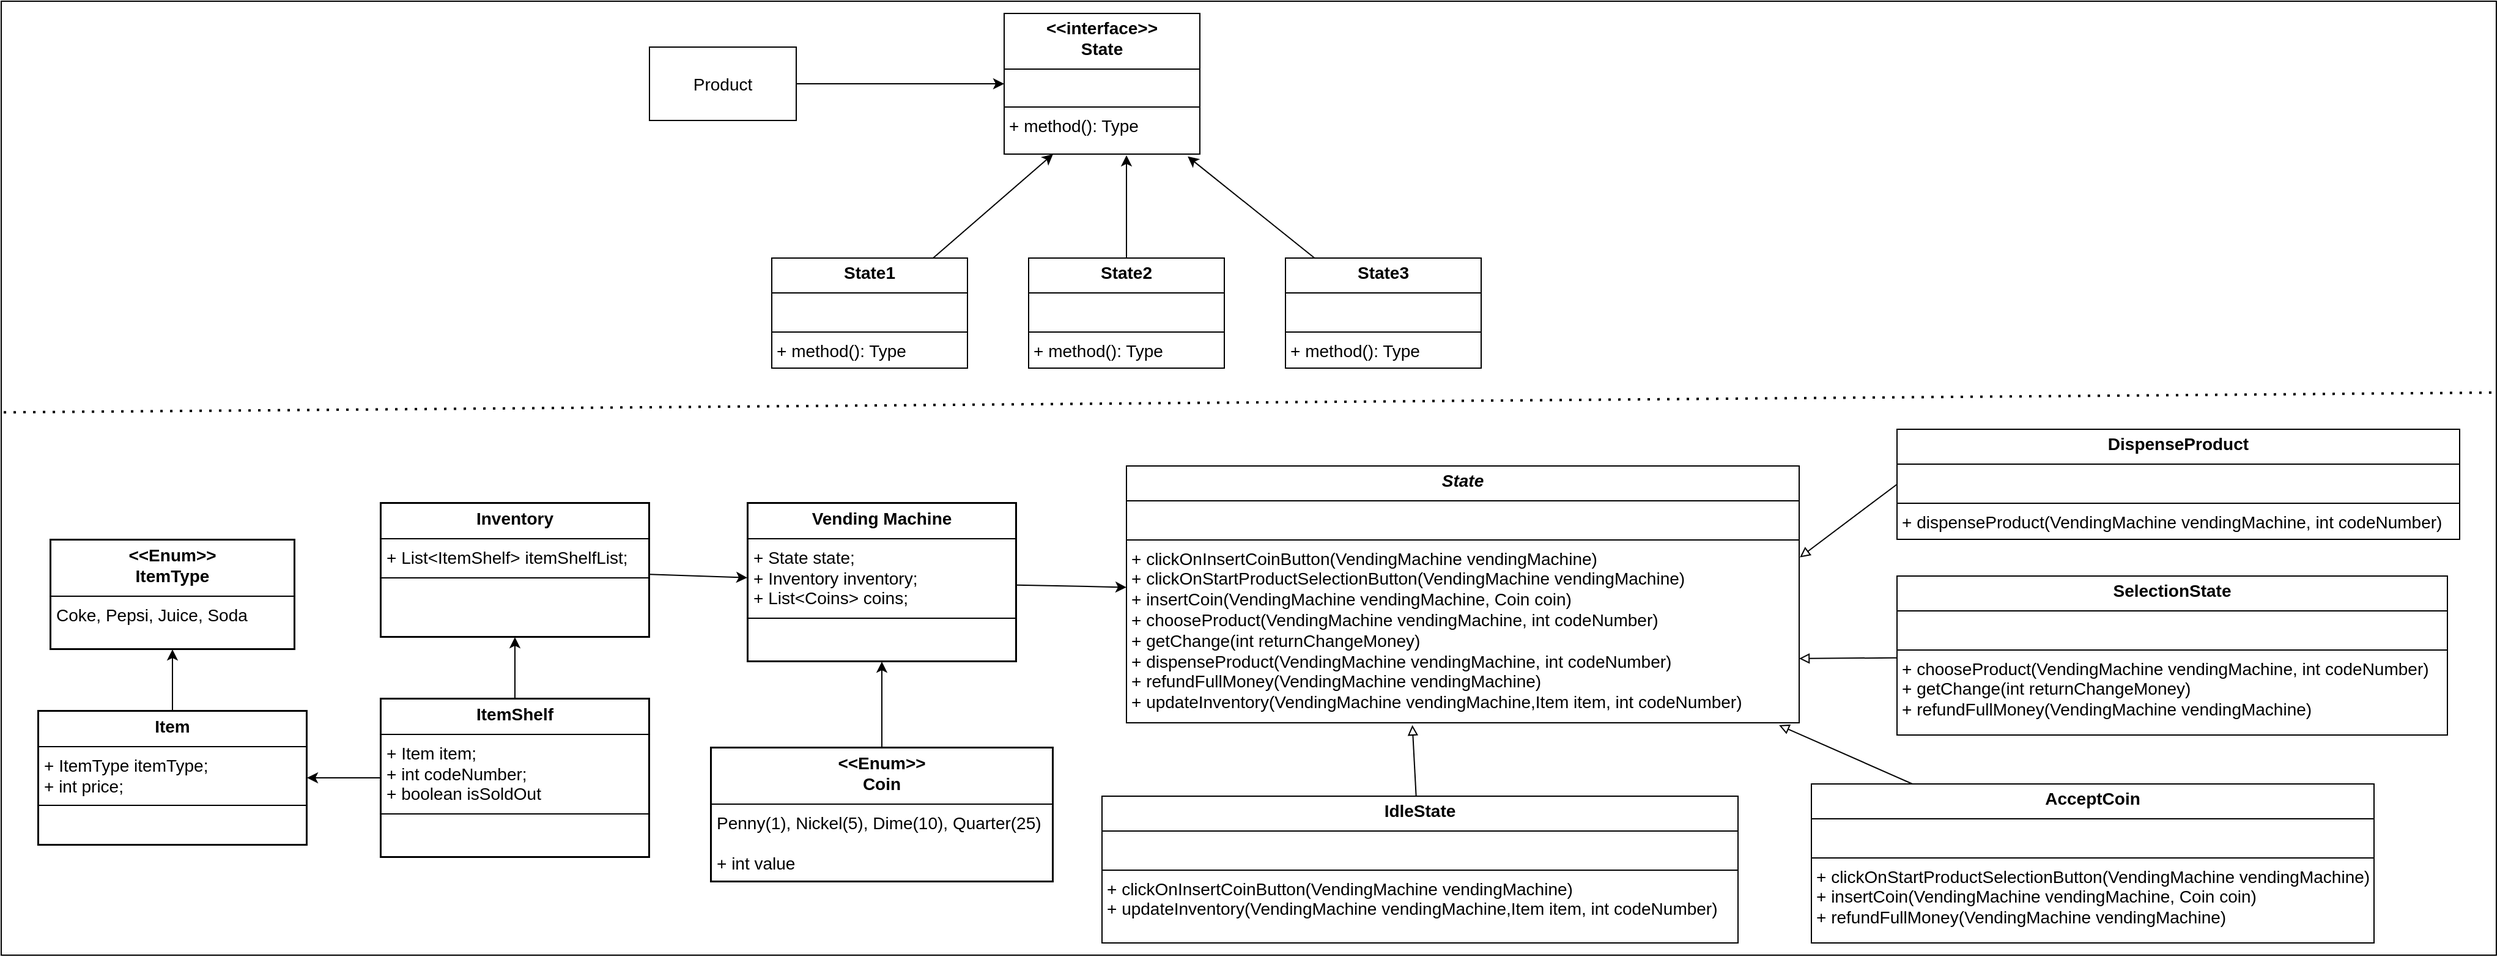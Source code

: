 <mxfile version="27.2.0">
  <diagram name="Page-1" id="QU6AWkW0HhoM7tf7dKXt">
    <mxGraphModel dx="2868" dy="1580" grid="1" gridSize="10" guides="1" tooltips="1" connect="1" arrows="1" fold="1" page="0" pageScale="1" pageWidth="1100" pageHeight="850" math="0" shadow="0">
      <root>
        <mxCell id="0" />
        <mxCell id="1" parent="0" />
        <mxCell id="Bqm9f-8F8dI_gPxsnmEY-1" value="" style="rounded=0;whiteSpace=wrap;html=1;" vertex="1" parent="1">
          <mxGeometry x="-300" y="200" width="2040" height="780" as="geometry" />
        </mxCell>
        <mxCell id="K72w7tLrxWmdGruprW4P-6" style="edgeStyle=orthogonalEdgeStyle;rounded=0;orthogonalLoop=1;jettySize=auto;html=1;entryX=0;entryY=0.5;entryDx=0;entryDy=0;fontFamily=Helvetica;fontSize=14;fontColor=default;" parent="1" source="K72w7tLrxWmdGruprW4P-2" target="K72w7tLrxWmdGruprW4P-4" edge="1">
          <mxGeometry relative="1" as="geometry" />
        </mxCell>
        <mxCell id="K72w7tLrxWmdGruprW4P-2" value="Product" style="rounded=0;whiteSpace=wrap;html=1;align=center;verticalAlign=middle;fontFamily=Helvetica;fontSize=14;fontColor=default;fillColor=none;gradientColor=none;" parent="1" vertex="1">
          <mxGeometry x="230" y="237.5" width="120" height="60" as="geometry" />
        </mxCell>
        <mxCell id="K72w7tLrxWmdGruprW4P-4" value="&lt;p style=&quot;margin:0px;margin-top:4px;text-align:center;&quot;&gt;&lt;b&gt;&amp;lt;&amp;lt;interface&amp;gt;&amp;gt;&lt;br&gt;State&lt;/b&gt;&lt;/p&gt;&lt;hr size=&quot;1&quot; style=&quot;border-style:solid;&quot;&gt;&lt;p style=&quot;margin:0px;margin-left:4px;&quot;&gt;&lt;br&gt;&lt;/p&gt;&lt;hr size=&quot;1&quot; style=&quot;border-style:solid;&quot;&gt;&lt;p style=&quot;margin:0px;margin-left:4px;&quot;&gt;+ method(): Type&lt;/p&gt;" style="verticalAlign=top;align=left;overflow=fill;html=1;whiteSpace=wrap;rounded=0;fontFamily=Helvetica;fontSize=14;fontColor=default;fillColor=none;gradientColor=none;" parent="1" vertex="1">
          <mxGeometry x="520" y="210" width="160" height="115" as="geometry" />
        </mxCell>
        <mxCell id="K72w7tLrxWmdGruprW4P-9" style="rounded=0;orthogonalLoop=1;jettySize=auto;html=1;entryX=0.25;entryY=1;entryDx=0;entryDy=0;fontFamily=Helvetica;fontSize=14;fontColor=default;" parent="1" source="K72w7tLrxWmdGruprW4P-5" target="K72w7tLrxWmdGruprW4P-4" edge="1">
          <mxGeometry relative="1" as="geometry" />
        </mxCell>
        <mxCell id="K72w7tLrxWmdGruprW4P-5" value="&lt;p style=&quot;margin:0px;margin-top:4px;text-align:center;&quot;&gt;&lt;b&gt;State1&lt;/b&gt;&lt;/p&gt;&lt;hr size=&quot;1&quot; style=&quot;border-style:solid;&quot;&gt;&lt;p style=&quot;margin:0px;margin-left:4px;&quot;&gt;&lt;br&gt;&lt;/p&gt;&lt;hr size=&quot;1&quot; style=&quot;border-style:solid;&quot;&gt;&lt;p style=&quot;margin:0px;margin-left:4px;&quot;&gt;+ method(): Type&lt;/p&gt;" style="verticalAlign=top;align=left;overflow=fill;html=1;whiteSpace=wrap;rounded=0;fontFamily=Helvetica;fontSize=14;fontColor=default;fillColor=none;gradientColor=none;" parent="1" vertex="1">
          <mxGeometry x="330" y="410" width="160" height="90" as="geometry" />
        </mxCell>
        <mxCell id="K72w7tLrxWmdGruprW4P-7" value="&lt;p style=&quot;margin:0px;margin-top:4px;text-align:center;&quot;&gt;&lt;b&gt;State2&lt;/b&gt;&lt;/p&gt;&lt;hr size=&quot;1&quot; style=&quot;border-style:solid;&quot;&gt;&lt;p style=&quot;margin:0px;margin-left:4px;&quot;&gt;&lt;br&gt;&lt;/p&gt;&lt;hr size=&quot;1&quot; style=&quot;border-style:solid;&quot;&gt;&lt;p style=&quot;margin:0px;margin-left:4px;&quot;&gt;+ method(): Type&lt;/p&gt;" style="verticalAlign=top;align=left;overflow=fill;html=1;whiteSpace=wrap;rounded=0;fontFamily=Helvetica;fontSize=14;fontColor=default;fillColor=none;gradientColor=none;" parent="1" vertex="1">
          <mxGeometry x="540" y="410" width="160" height="90" as="geometry" />
        </mxCell>
        <mxCell id="K72w7tLrxWmdGruprW4P-8" value="&lt;p style=&quot;margin:0px;margin-top:4px;text-align:center;&quot;&gt;&lt;b&gt;State3&lt;/b&gt;&lt;/p&gt;&lt;hr size=&quot;1&quot; style=&quot;border-style:solid;&quot;&gt;&lt;p style=&quot;margin:0px;margin-left:4px;&quot;&gt;&lt;br&gt;&lt;/p&gt;&lt;hr size=&quot;1&quot; style=&quot;border-style:solid;&quot;&gt;&lt;p style=&quot;margin:0px;margin-left:4px;&quot;&gt;+ method(): Type&lt;/p&gt;" style="verticalAlign=top;align=left;overflow=fill;html=1;whiteSpace=wrap;rounded=0;fontFamily=Helvetica;fontSize=14;fontColor=default;fillColor=none;gradientColor=none;" parent="1" vertex="1">
          <mxGeometry x="750" y="410" width="160" height="90" as="geometry" />
        </mxCell>
        <mxCell id="K72w7tLrxWmdGruprW4P-10" style="edgeStyle=none;shape=connector;rounded=0;orthogonalLoop=1;jettySize=auto;html=1;entryX=0.625;entryY=1.009;entryDx=0;entryDy=0;entryPerimeter=0;strokeColor=default;align=center;verticalAlign=middle;fontFamily=Helvetica;fontSize=14;fontColor=default;labelBackgroundColor=default;endArrow=classic;" parent="1" source="K72w7tLrxWmdGruprW4P-7" target="K72w7tLrxWmdGruprW4P-4" edge="1">
          <mxGeometry relative="1" as="geometry" />
        </mxCell>
        <mxCell id="K72w7tLrxWmdGruprW4P-11" style="edgeStyle=none;shape=connector;rounded=0;orthogonalLoop=1;jettySize=auto;html=1;entryX=0.938;entryY=1.017;entryDx=0;entryDy=0;entryPerimeter=0;strokeColor=default;align=center;verticalAlign=middle;fontFamily=Helvetica;fontSize=14;fontColor=default;labelBackgroundColor=default;endArrow=classic;" parent="1" source="K72w7tLrxWmdGruprW4P-8" target="K72w7tLrxWmdGruprW4P-4" edge="1">
          <mxGeometry relative="1" as="geometry" />
        </mxCell>
        <mxCell id="K72w7tLrxWmdGruprW4P-13" value="&lt;p style=&quot;margin:0px;margin-top:4px;text-align:center;&quot;&gt;&lt;b&gt;&lt;i&gt;State&lt;/i&gt;&lt;/b&gt;&lt;/p&gt;&lt;hr size=&quot;1&quot; style=&quot;border-style:solid;&quot;&gt;&lt;p style=&quot;margin:0px;margin-left:4px;&quot;&gt;&lt;br&gt;&lt;/p&gt;&lt;hr size=&quot;1&quot; style=&quot;border-style:solid;&quot;&gt;&lt;p style=&quot;margin:0px;margin-left:4px;&quot;&gt;+ clickOnInsertCoinButton(VendingMachine vendingMachine)&lt;/p&gt;&lt;p style=&quot;margin:0px;margin-left:4px;&quot;&gt;+ clickOnStartProductSelectionButton(&lt;span style=&quot;background-color: transparent; color: light-dark(rgb(0, 0, 0), rgb(255, 255, 255));&quot;&gt;VendingMachine vendingMachine&lt;/span&gt;&lt;span style=&quot;background-color: transparent; color: light-dark(rgb(0, 0, 0), rgb(255, 255, 255));&quot;&gt;)&lt;/span&gt;&lt;/p&gt;&lt;p style=&quot;margin:0px;margin-left:4px;&quot;&gt;+ insertCoin(&lt;span style=&quot;background-color: transparent; color: light-dark(rgb(0, 0, 0), rgb(255, 255, 255));&quot;&gt;VendingMachine vendingMachine, Coin coin&lt;/span&gt;&lt;span style=&quot;background-color: transparent; color: light-dark(rgb(0, 0, 0), rgb(255, 255, 255));&quot;&gt;)&lt;/span&gt;&lt;/p&gt;&lt;p style=&quot;margin:0px;margin-left:4px;&quot;&gt;&lt;span style=&quot;background-color: transparent; color: light-dark(rgb(0, 0, 0), rgb(255, 255, 255));&quot;&gt;+ chooseProduct(VendingMachine&amp;nbsp;&lt;/span&gt;&lt;span style=&quot;background-color: transparent; color: light-dark(rgb(0, 0, 0), rgb(255, 255, 255));&quot;&gt;vendingMachine, int codeNumber)&lt;/span&gt;&lt;/p&gt;&lt;p style=&quot;margin:0px;margin-left:4px;&quot;&gt;&lt;span style=&quot;background-color: transparent; color: light-dark(rgb(0, 0, 0), rgb(255, 255, 255));&quot;&gt;+ getChange(int returnChangeMoney)&lt;/span&gt;&lt;/p&gt;&lt;p style=&quot;margin:0px;margin-left:4px;&quot;&gt;&lt;span style=&quot;background-color: transparent; color: light-dark(rgb(0, 0, 0), rgb(255, 255, 255));&quot;&gt;+ dispenseProduct(&lt;/span&gt;&lt;span style=&quot;background-color: transparent; color: light-dark(rgb(0, 0, 0), rgb(255, 255, 255));&quot;&gt;VendingMachine&amp;nbsp;&lt;/span&gt;&lt;span style=&quot;background-color: transparent; color: light-dark(rgb(0, 0, 0), rgb(255, 255, 255));&quot;&gt;vendingMachine, int codeNumber&lt;/span&gt;&lt;span style=&quot;background-color: transparent; color: light-dark(rgb(0, 0, 0), rgb(255, 255, 255));&quot;&gt;)&lt;/span&gt;&lt;/p&gt;&lt;p style=&quot;margin:0px;margin-left:4px;&quot;&gt;&lt;span style=&quot;background-color: transparent; color: light-dark(rgb(0, 0, 0), rgb(255, 255, 255));&quot;&gt;+ refundFullMoney(&lt;/span&gt;&lt;span style=&quot;background-color: transparent; color: light-dark(rgb(0, 0, 0), rgb(255, 255, 255));&quot;&gt;VendingMachine&amp;nbsp;&lt;/span&gt;&lt;span style=&quot;background-color: transparent; color: light-dark(rgb(0, 0, 0), rgb(255, 255, 255));&quot;&gt;vendingMachine&lt;/span&gt;&lt;span style=&quot;background-color: transparent; color: light-dark(rgb(0, 0, 0), rgb(255, 255, 255));&quot;&gt;)&lt;/span&gt;&lt;/p&gt;&lt;p style=&quot;margin:0px;margin-left:4px;&quot;&gt;&lt;span style=&quot;background-color: transparent; color: light-dark(rgb(0, 0, 0), rgb(255, 255, 255));&quot;&gt;+ updateInventory(&lt;/span&gt;&lt;span style=&quot;background-color: transparent; color: light-dark(rgb(0, 0, 0), rgb(255, 255, 255));&quot;&gt;VendingMachine&amp;nbsp;&lt;/span&gt;&lt;span style=&quot;background-color: transparent; color: light-dark(rgb(0, 0, 0), rgb(255, 255, 255));&quot;&gt;vendingMachine,Item item,&amp;nbsp;&lt;/span&gt;&lt;span style=&quot;background-color: transparent; color: light-dark(rgb(0, 0, 0), rgb(255, 255, 255));&quot;&gt;int codeNumber&lt;/span&gt;&lt;span style=&quot;background-color: transparent; color: light-dark(rgb(0, 0, 0), rgb(255, 255, 255));&quot;&gt;)&lt;/span&gt;&lt;/p&gt;&lt;p style=&quot;margin:0px;margin-left:4px;&quot;&gt;&lt;br&gt;&lt;/p&gt;" style="verticalAlign=top;align=left;overflow=fill;html=1;whiteSpace=wrap;rounded=0;fontFamily=Helvetica;fontSize=14;fontColor=default;fillColor=none;gradientColor=none;" parent="1" vertex="1">
          <mxGeometry x="620" y="580" width="550" height="210" as="geometry" />
        </mxCell>
        <mxCell id="K72w7tLrxWmdGruprW4P-14" value="&lt;p style=&quot;margin:0px;margin-top:4px;text-align:center;&quot;&gt;&lt;b&gt;IdleState&lt;/b&gt;&lt;/p&gt;&lt;hr size=&quot;1&quot; style=&quot;border-style:solid;&quot;&gt;&lt;p style=&quot;margin:0px;margin-left:4px;&quot;&gt;&lt;br&gt;&lt;/p&gt;&lt;hr size=&quot;1&quot; style=&quot;border-style:solid;&quot;&gt;&lt;p style=&quot;margin:0px;margin-left:4px;&quot;&gt;+ clickOnInsertCoinButton(VendingMachine vendingMachine)&lt;/p&gt;&lt;p style=&quot;margin:0px;margin-left:4px;&quot;&gt;&lt;span style=&quot;background-color: transparent; color: light-dark(rgb(0, 0, 0), rgb(255, 255, 255));&quot;&gt;+ updateInventory(&lt;/span&gt;&lt;span style=&quot;background-color: transparent; color: light-dark(rgb(0, 0, 0), rgb(255, 255, 255));&quot;&gt;VendingMachine&amp;nbsp;&lt;/span&gt;&lt;span style=&quot;background-color: transparent; color: light-dark(rgb(0, 0, 0), rgb(255, 255, 255));&quot;&gt;vendingMachine,Item item,&amp;nbsp;&lt;/span&gt;&lt;span style=&quot;background-color: transparent; color: light-dark(rgb(0, 0, 0), rgb(255, 255, 255));&quot;&gt;int codeNumber&lt;/span&gt;&lt;span style=&quot;background-color: transparent; color: light-dark(rgb(0, 0, 0), rgb(255, 255, 255));&quot;&gt;)&lt;/span&gt;&lt;/p&gt;&lt;p style=&quot;margin:0px;margin-left:4px;&quot;&gt;&lt;br&gt;&lt;/p&gt;" style="verticalAlign=top;align=left;overflow=fill;html=1;whiteSpace=wrap;rounded=0;fontFamily=Helvetica;fontSize=14;fontColor=default;fillColor=none;gradientColor=none;" parent="1" vertex="1">
          <mxGeometry x="600" y="850" width="520" height="120" as="geometry" />
        </mxCell>
        <mxCell id="K72w7tLrxWmdGruprW4P-19" style="edgeStyle=none;shape=connector;rounded=0;orthogonalLoop=1;jettySize=auto;html=1;entryX=0.97;entryY=1.009;entryDx=0;entryDy=0;strokeColor=default;align=center;verticalAlign=middle;fontFamily=Helvetica;fontSize=14;fontColor=default;labelBackgroundColor=default;endArrow=block;endFill=0;entryPerimeter=0;" parent="1" source="K72w7tLrxWmdGruprW4P-15" target="K72w7tLrxWmdGruprW4P-13" edge="1">
          <mxGeometry relative="1" as="geometry" />
        </mxCell>
        <mxCell id="K72w7tLrxWmdGruprW4P-15" value="&lt;p style=&quot;margin:0px;margin-top:4px;text-align:center;&quot;&gt;&lt;b&gt;AcceptCoin&lt;/b&gt;&lt;/p&gt;&lt;hr size=&quot;1&quot; style=&quot;border-style:solid;&quot;&gt;&lt;p style=&quot;margin:0px;margin-left:4px;&quot;&gt;&lt;br&gt;&lt;/p&gt;&lt;hr size=&quot;1&quot; style=&quot;border-style:solid;&quot;&gt;&lt;p style=&quot;margin:0px;margin-left:4px;&quot;&gt;&lt;span style=&quot;background-color: transparent; color: light-dark(rgb(0, 0, 0), rgb(255, 255, 255));&quot;&gt;+ clickOnStartProductSelectionButton(&lt;/span&gt;&lt;span style=&quot;background-color: transparent; color: light-dark(rgb(0, 0, 0), rgb(255, 255, 255));&quot;&gt;VendingMachine vendingMachine&lt;/span&gt;&lt;span style=&quot;background-color: transparent; color: light-dark(rgb(0, 0, 0), rgb(255, 255, 255));&quot;&gt;)&lt;/span&gt;&lt;/p&gt;&lt;p style=&quot;margin:0px;margin-left:4px;&quot;&gt;+ insertCoin(&lt;span style=&quot;background-color: transparent; color: light-dark(rgb(0, 0, 0), rgb(255, 255, 255));&quot;&gt;VendingMachine vendingMachine, Coin coin&lt;/span&gt;&lt;span style=&quot;background-color: transparent; color: light-dark(rgb(0, 0, 0), rgb(255, 255, 255));&quot;&gt;)&lt;/span&gt;&lt;/p&gt;&lt;p style=&quot;margin:0px;margin-left:4px;&quot;&gt;&lt;span style=&quot;background-color: transparent; color: light-dark(rgb(0, 0, 0), rgb(255, 255, 255));&quot;&gt;+ refundFullMoney(&lt;/span&gt;&lt;span style=&quot;background-color: transparent; color: light-dark(rgb(0, 0, 0), rgb(255, 255, 255));&quot;&gt;VendingMachine&amp;nbsp;&lt;/span&gt;&lt;span style=&quot;background-color: transparent; color: light-dark(rgb(0, 0, 0), rgb(255, 255, 255));&quot;&gt;vendingMachine&lt;/span&gt;&lt;span style=&quot;background-color: transparent; color: light-dark(rgb(0, 0, 0), rgb(255, 255, 255));&quot;&gt;)&lt;/span&gt;&lt;/p&gt;&lt;p style=&quot;margin:0px;margin-left:4px;&quot;&gt;&lt;br&gt;&lt;/p&gt;&lt;p style=&quot;margin:0px;margin-left:4px;&quot;&gt;&lt;br&gt;&lt;/p&gt;" style="verticalAlign=top;align=left;overflow=fill;html=1;whiteSpace=wrap;rounded=0;fontFamily=Helvetica;fontSize=14;fontColor=default;fillColor=none;gradientColor=none;" parent="1" vertex="1">
          <mxGeometry x="1180" y="840" width="460" height="130" as="geometry" />
        </mxCell>
        <mxCell id="K72w7tLrxWmdGruprW4P-20" style="edgeStyle=none;shape=connector;rounded=0;orthogonalLoop=1;jettySize=auto;html=1;strokeColor=default;align=center;verticalAlign=middle;fontFamily=Helvetica;fontSize=14;fontColor=default;labelBackgroundColor=default;endArrow=block;endFill=0;entryX=1;entryY=0.75;entryDx=0;entryDy=0;" parent="1" source="K72w7tLrxWmdGruprW4P-16" target="K72w7tLrxWmdGruprW4P-13" edge="1">
          <mxGeometry relative="1" as="geometry" />
        </mxCell>
        <mxCell id="K72w7tLrxWmdGruprW4P-16" value="&lt;p style=&quot;margin:0px;margin-top:4px;text-align:center;&quot;&gt;&lt;b&gt;SelectionState&lt;/b&gt;&lt;/p&gt;&lt;hr size=&quot;1&quot; style=&quot;border-style:solid;&quot;&gt;&lt;p style=&quot;margin:0px;margin-left:4px;&quot;&gt;&lt;br&gt;&lt;/p&gt;&lt;hr size=&quot;1&quot; style=&quot;border-style:solid;&quot;&gt;&lt;p style=&quot;margin:0px;margin-left:4px;&quot;&gt;&lt;span style=&quot;background-color: transparent; color: light-dark(rgb(0, 0, 0), rgb(255, 255, 255));&quot;&gt;+ chooseProduct(VendingMachine&amp;nbsp;&lt;/span&gt;&lt;span style=&quot;background-color: transparent; color: light-dark(rgb(0, 0, 0), rgb(255, 255, 255));&quot;&gt;vendingMachine, int codeNumber)&lt;/span&gt;&lt;/p&gt;&lt;p style=&quot;margin:0px;margin-left:4px;&quot;&gt;&lt;span style=&quot;background-color: transparent; color: light-dark(rgb(0, 0, 0), rgb(255, 255, 255));&quot;&gt;+ getChange(int returnChangeMoney)&lt;/span&gt;&lt;/p&gt;&lt;p style=&quot;margin:0px;margin-left:4px;&quot;&gt;&lt;span style=&quot;background-color: transparent; color: light-dark(rgb(0, 0, 0), rgb(255, 255, 255));&quot;&gt;+ refundFullMoney(&lt;/span&gt;&lt;span style=&quot;background-color: transparent; color: light-dark(rgb(0, 0, 0), rgb(255, 255, 255));&quot;&gt;VendingMachine&amp;nbsp;&lt;/span&gt;&lt;span style=&quot;background-color: transparent; color: light-dark(rgb(0, 0, 0), rgb(255, 255, 255));&quot;&gt;vendingMachine&lt;/span&gt;&lt;span style=&quot;background-color: transparent; color: light-dark(rgb(0, 0, 0), rgb(255, 255, 255));&quot;&gt;)&lt;/span&gt;&lt;/p&gt;&lt;p style=&quot;margin:0px;margin-left:4px;&quot;&gt;&lt;br&gt;&lt;/p&gt;&lt;p style=&quot;margin:0px;margin-left:4px;&quot;&gt;&lt;br&gt;&lt;/p&gt;" style="verticalAlign=top;align=left;overflow=fill;html=1;whiteSpace=wrap;rounded=0;fontFamily=Helvetica;fontSize=14;fontColor=default;fillColor=none;gradientColor=none;" parent="1" vertex="1">
          <mxGeometry x="1250" y="670" width="450" height="130" as="geometry" />
        </mxCell>
        <mxCell id="K72w7tLrxWmdGruprW4P-17" value="&lt;p style=&quot;margin:0px;margin-top:4px;text-align:center;&quot;&gt;&lt;b&gt;DispenseProduct&lt;/b&gt;&lt;/p&gt;&lt;hr size=&quot;1&quot; style=&quot;border-style:solid;&quot;&gt;&lt;p style=&quot;margin:0px;margin-left:4px;&quot;&gt;&lt;br&gt;&lt;/p&gt;&lt;hr size=&quot;1&quot; style=&quot;border-style:solid;&quot;&gt;&lt;p style=&quot;margin:0px;margin-left:4px;&quot;&gt;&lt;span style=&quot;background-color: transparent; color: light-dark(rgb(0, 0, 0), rgb(255, 255, 255));&quot;&gt;+ dispenseProduct(&lt;/span&gt;&lt;span style=&quot;background-color: transparent; color: light-dark(rgb(0, 0, 0), rgb(255, 255, 255));&quot;&gt;VendingMachine&amp;nbsp;&lt;/span&gt;&lt;span style=&quot;background-color: transparent; color: light-dark(rgb(0, 0, 0), rgb(255, 255, 255));&quot;&gt;vendingMachine, int codeNumber&lt;/span&gt;&lt;span style=&quot;background-color: transparent; color: light-dark(rgb(0, 0, 0), rgb(255, 255, 255));&quot;&gt;)&lt;/span&gt;&lt;/p&gt;&lt;p style=&quot;margin:0px;margin-left:4px;&quot;&gt;&lt;br&gt;&lt;/p&gt;" style="verticalAlign=top;align=left;overflow=fill;html=1;whiteSpace=wrap;rounded=0;fontFamily=Helvetica;fontSize=14;fontColor=default;fillColor=none;gradientColor=none;" parent="1" vertex="1">
          <mxGeometry x="1250" y="550" width="460" height="90" as="geometry" />
        </mxCell>
        <mxCell id="K72w7tLrxWmdGruprW4P-18" style="edgeStyle=none;shape=connector;rounded=0;orthogonalLoop=1;jettySize=auto;html=1;entryX=0.425;entryY=1.009;entryDx=0;entryDy=0;entryPerimeter=0;strokeColor=default;align=center;verticalAlign=middle;fontFamily=Helvetica;fontSize=14;fontColor=default;labelBackgroundColor=default;endArrow=block;endFill=0;" parent="1" source="K72w7tLrxWmdGruprW4P-14" target="K72w7tLrxWmdGruprW4P-13" edge="1">
          <mxGeometry relative="1" as="geometry" />
        </mxCell>
        <mxCell id="K72w7tLrxWmdGruprW4P-21" style="edgeStyle=none;shape=connector;rounded=0;orthogonalLoop=1;jettySize=auto;html=1;entryX=1.001;entryY=0.356;entryDx=0;entryDy=0;entryPerimeter=0;strokeColor=default;align=center;verticalAlign=middle;fontFamily=Helvetica;fontSize=14;fontColor=default;labelBackgroundColor=default;endArrow=block;endFill=0;exitX=0;exitY=0.5;exitDx=0;exitDy=0;" parent="1" source="K72w7tLrxWmdGruprW4P-17" target="K72w7tLrxWmdGruprW4P-13" edge="1">
          <mxGeometry relative="1" as="geometry" />
        </mxCell>
        <mxCell id="K72w7tLrxWmdGruprW4P-22" value="&lt;p style=&quot;margin:0px;margin-top:4px;text-align:center;&quot;&gt;&lt;b&gt;&amp;lt;&amp;lt;Enum&amp;gt;&amp;gt;&lt;br&gt;ItemType&lt;/b&gt;&lt;/p&gt;&lt;hr size=&quot;1&quot; style=&quot;border-style:solid;&quot;&gt;&lt;p style=&quot;margin:0px;margin-left:4px;&quot;&gt;Coke, Pepsi, Juice, Soda&lt;/p&gt;" style="verticalAlign=top;align=left;overflow=fill;html=1;whiteSpace=wrap;rounded=0;fontFamily=Helvetica;fontSize=14;fontColor=default;labelBackgroundColor=default;fillColor=none;gradientColor=none;labelBorderColor=default;" parent="1" vertex="1">
          <mxGeometry x="-260" y="640" width="200" height="90" as="geometry" />
        </mxCell>
        <mxCell id="K72w7tLrxWmdGruprW4P-34" value="" style="edgeStyle=none;shape=connector;rounded=0;orthogonalLoop=1;jettySize=auto;html=1;strokeColor=default;align=center;verticalAlign=middle;fontFamily=Helvetica;fontSize=14;fontColor=default;labelBorderColor=default;labelBackgroundColor=default;endArrow=classic;" parent="1" source="K72w7tLrxWmdGruprW4P-24" target="K72w7tLrxWmdGruprW4P-22" edge="1">
          <mxGeometry relative="1" as="geometry" />
        </mxCell>
        <mxCell id="K72w7tLrxWmdGruprW4P-24" value="&lt;p style=&quot;margin:0px;margin-top:4px;text-align:center;&quot;&gt;&lt;b&gt;Item&lt;/b&gt;&lt;/p&gt;&lt;hr size=&quot;1&quot; style=&quot;border-style:solid;&quot;&gt;&lt;p style=&quot;margin:0px;margin-left:4px;&quot;&gt;+ ItemType itemType;&lt;/p&gt;&lt;p style=&quot;margin:0px;margin-left:4px;&quot;&gt;+ int price;&lt;/p&gt;&lt;hr size=&quot;1&quot; style=&quot;border-style:solid;&quot;&gt;&lt;p style=&quot;margin:0px;margin-left:4px;&quot;&gt;&lt;br&gt;&lt;/p&gt;" style="verticalAlign=top;align=left;overflow=fill;html=1;whiteSpace=wrap;rounded=0;strokeColor=default;fontFamily=Helvetica;fontSize=14;fontColor=default;labelBorderColor=default;labelBackgroundColor=default;fillColor=none;gradientColor=none;" parent="1" vertex="1">
          <mxGeometry x="-270" y="780" width="220" height="110" as="geometry" />
        </mxCell>
        <mxCell id="K72w7tLrxWmdGruprW4P-26" value="" style="edgeStyle=none;shape=connector;rounded=0;orthogonalLoop=1;jettySize=auto;html=1;strokeColor=default;align=center;verticalAlign=middle;fontFamily=Helvetica;fontSize=14;fontColor=default;labelBorderColor=default;labelBackgroundColor=default;endArrow=classic;exitX=0;exitY=0.5;exitDx=0;exitDy=0;" parent="1" source="K72w7tLrxWmdGruprW4P-25" target="K72w7tLrxWmdGruprW4P-24" edge="1">
          <mxGeometry relative="1" as="geometry" />
        </mxCell>
        <mxCell id="K72w7tLrxWmdGruprW4P-33" value="" style="edgeStyle=none;shape=connector;rounded=0;orthogonalLoop=1;jettySize=auto;html=1;strokeColor=default;align=center;verticalAlign=middle;fontFamily=Helvetica;fontSize=14;fontColor=default;labelBorderColor=default;labelBackgroundColor=default;endArrow=classic;" parent="1" source="K72w7tLrxWmdGruprW4P-25" target="K72w7tLrxWmdGruprW4P-27" edge="1">
          <mxGeometry relative="1" as="geometry" />
        </mxCell>
        <mxCell id="K72w7tLrxWmdGruprW4P-25" value="&lt;p style=&quot;margin:0px;margin-top:4px;text-align:center;&quot;&gt;&lt;b&gt;ItemShelf&lt;/b&gt;&lt;/p&gt;&lt;hr size=&quot;1&quot; style=&quot;border-style:solid;&quot;&gt;&lt;p style=&quot;margin:0px;margin-left:4px;&quot;&gt;+ Item item;&lt;/p&gt;&lt;p style=&quot;margin:0px;margin-left:4px;&quot;&gt;+ int codeNumber;&lt;/p&gt;&lt;p style=&quot;margin:0px;margin-left:4px;&quot;&gt;+ boolean isSoldOut&lt;/p&gt;&lt;hr size=&quot;1&quot; style=&quot;border-style:solid;&quot;&gt;&lt;p style=&quot;margin:0px;margin-left:4px;&quot;&gt;&lt;br&gt;&lt;/p&gt;" style="verticalAlign=top;align=left;overflow=fill;html=1;whiteSpace=wrap;rounded=0;strokeColor=default;fontFamily=Helvetica;fontSize=14;fontColor=default;labelBorderColor=default;labelBackgroundColor=default;fillColor=none;gradientColor=none;" parent="1" vertex="1">
          <mxGeometry x="10" y="770" width="220" height="130" as="geometry" />
        </mxCell>
        <mxCell id="K72w7tLrxWmdGruprW4P-31" value="" style="edgeStyle=none;shape=connector;rounded=0;orthogonalLoop=1;jettySize=auto;html=1;strokeColor=default;align=center;verticalAlign=middle;fontFamily=Helvetica;fontSize=14;fontColor=default;labelBorderColor=default;labelBackgroundColor=default;endArrow=classic;" parent="1" source="K72w7tLrxWmdGruprW4P-27" target="K72w7tLrxWmdGruprW4P-29" edge="1">
          <mxGeometry relative="1" as="geometry" />
        </mxCell>
        <mxCell id="K72w7tLrxWmdGruprW4P-27" value="&lt;p style=&quot;margin:0px;margin-top:4px;text-align:center;&quot;&gt;&lt;b&gt;Inventory&lt;/b&gt;&lt;/p&gt;&lt;hr size=&quot;1&quot; style=&quot;border-style:solid;&quot;&gt;&lt;p style=&quot;margin:0px;margin-left:4px;&quot;&gt;+ List&amp;lt;ItemShelf&amp;gt; itemShelfList;&lt;span style=&quot;background-color: light-dark(#ffffff, var(--ge-dark-color, #121212)); color: light-dark(rgb(0, 0, 0), rgb(255, 255, 255));&quot;&gt;&amp;nbsp;&lt;/span&gt;&lt;/p&gt;&lt;hr size=&quot;1&quot; style=&quot;border-style:solid;&quot;&gt;&lt;p style=&quot;margin:0px;margin-left:4px;&quot;&gt;&lt;br&gt;&lt;/p&gt;" style="verticalAlign=top;align=left;overflow=fill;html=1;whiteSpace=wrap;rounded=0;strokeColor=default;fontFamily=Helvetica;fontSize=14;fontColor=default;labelBorderColor=default;labelBackgroundColor=default;fillColor=none;gradientColor=none;" parent="1" vertex="1">
          <mxGeometry x="10" y="610" width="220" height="110" as="geometry" />
        </mxCell>
        <mxCell id="K72w7tLrxWmdGruprW4P-32" value="" style="edgeStyle=none;shape=connector;rounded=0;orthogonalLoop=1;jettySize=auto;html=1;strokeColor=default;align=center;verticalAlign=middle;fontFamily=Helvetica;fontSize=14;fontColor=default;labelBorderColor=default;labelBackgroundColor=default;endArrow=classic;" parent="1" source="K72w7tLrxWmdGruprW4P-28" target="K72w7tLrxWmdGruprW4P-29" edge="1">
          <mxGeometry relative="1" as="geometry" />
        </mxCell>
        <mxCell id="K72w7tLrxWmdGruprW4P-28" value="&lt;p style=&quot;margin:0px;margin-top:4px;text-align:center;&quot;&gt;&lt;b&gt;&amp;lt;&amp;lt;Enum&amp;gt;&amp;gt;&lt;br&gt;Coin&lt;/b&gt;&lt;/p&gt;&lt;hr size=&quot;1&quot; style=&quot;border-style:solid;&quot;&gt;&lt;p style=&quot;margin:0px;margin-left:4px;&quot;&gt;Penny(1), Nickel(5), Dime(10), Quarter(25)&lt;br&gt;&lt;br&gt;+ int value&lt;/p&gt;" style="verticalAlign=top;align=left;overflow=fill;html=1;whiteSpace=wrap;rounded=0;fontFamily=Helvetica;fontSize=14;fontColor=default;labelBackgroundColor=default;fillColor=none;gradientColor=none;labelBorderColor=default;" parent="1" vertex="1">
          <mxGeometry x="280" y="810" width="280" height="110" as="geometry" />
        </mxCell>
        <mxCell id="K72w7tLrxWmdGruprW4P-30" value="" style="edgeStyle=none;shape=connector;rounded=0;orthogonalLoop=1;jettySize=auto;html=1;strokeColor=default;align=center;verticalAlign=middle;fontFamily=Helvetica;fontSize=14;fontColor=default;labelBorderColor=default;labelBackgroundColor=default;endArrow=classic;" parent="1" source="K72w7tLrxWmdGruprW4P-29" target="K72w7tLrxWmdGruprW4P-13" edge="1">
          <mxGeometry relative="1" as="geometry" />
        </mxCell>
        <mxCell id="K72w7tLrxWmdGruprW4P-29" value="&lt;p style=&quot;margin:0px;margin-top:4px;text-align:center;&quot;&gt;&lt;b&gt;Vending Machine&lt;/b&gt;&lt;/p&gt;&lt;hr size=&quot;1&quot; style=&quot;border-style:solid;&quot;&gt;&lt;p style=&quot;margin:0px;margin-left:4px;&quot;&gt;+ State state;&lt;br&gt;&lt;/p&gt;&lt;p style=&quot;margin:0px;margin-left:4px;&quot;&gt;+ Inventory inventory;&lt;/p&gt;&lt;p style=&quot;margin:0px;margin-left:4px;&quot;&gt;+ List&amp;lt;Coins&amp;gt; coins;&lt;/p&gt;&lt;hr size=&quot;1&quot; style=&quot;border-style:solid;&quot;&gt;&lt;p style=&quot;margin:0px;margin-left:4px;&quot;&gt;&lt;br&gt;&lt;/p&gt;" style="verticalAlign=top;align=left;overflow=fill;html=1;whiteSpace=wrap;rounded=0;strokeColor=default;fontFamily=Helvetica;fontSize=14;fontColor=default;labelBorderColor=default;labelBackgroundColor=default;fillColor=none;gradientColor=none;" parent="1" vertex="1">
          <mxGeometry x="310" y="610" width="220" height="130" as="geometry" />
        </mxCell>
        <mxCell id="Bqm9f-8F8dI_gPxsnmEY-2" value="" style="endArrow=none;dashed=1;html=1;dashPattern=1 3;strokeWidth=2;rounded=0;exitX=0.001;exitY=0.431;exitDx=0;exitDy=0;exitPerimeter=0;" edge="1" parent="1" source="Bqm9f-8F8dI_gPxsnmEY-1">
          <mxGeometry width="50" height="50" relative="1" as="geometry">
            <mxPoint x="670" y="700" as="sourcePoint" />
            <mxPoint x="1740" y="520" as="targetPoint" />
          </mxGeometry>
        </mxCell>
      </root>
    </mxGraphModel>
  </diagram>
</mxfile>
